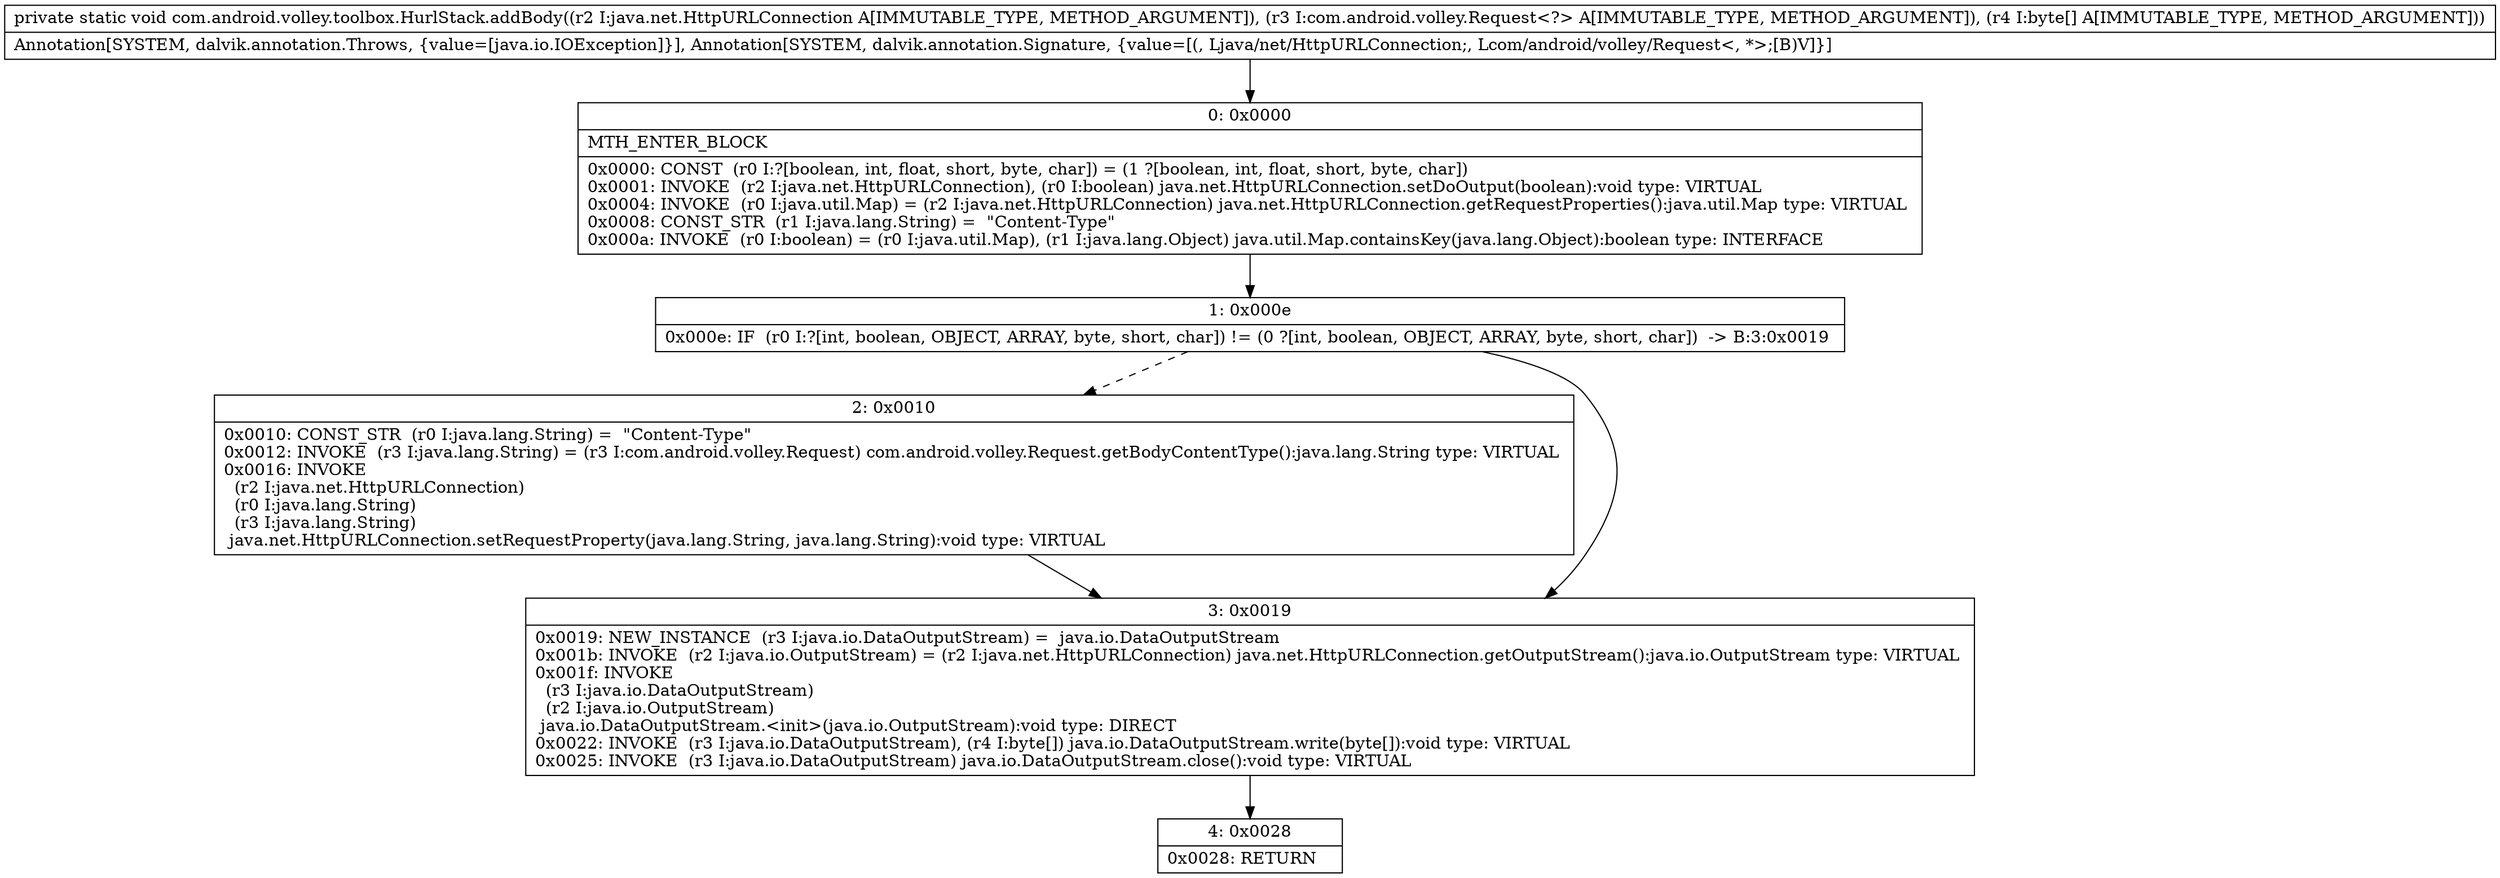 digraph "CFG forcom.android.volley.toolbox.HurlStack.addBody(Ljava\/net\/HttpURLConnection;Lcom\/android\/volley\/Request;[B)V" {
Node_0 [shape=record,label="{0\:\ 0x0000|MTH_ENTER_BLOCK\l|0x0000: CONST  (r0 I:?[boolean, int, float, short, byte, char]) = (1 ?[boolean, int, float, short, byte, char]) \l0x0001: INVOKE  (r2 I:java.net.HttpURLConnection), (r0 I:boolean) java.net.HttpURLConnection.setDoOutput(boolean):void type: VIRTUAL \l0x0004: INVOKE  (r0 I:java.util.Map) = (r2 I:java.net.HttpURLConnection) java.net.HttpURLConnection.getRequestProperties():java.util.Map type: VIRTUAL \l0x0008: CONST_STR  (r1 I:java.lang.String) =  \"Content\-Type\" \l0x000a: INVOKE  (r0 I:boolean) = (r0 I:java.util.Map), (r1 I:java.lang.Object) java.util.Map.containsKey(java.lang.Object):boolean type: INTERFACE \l}"];
Node_1 [shape=record,label="{1\:\ 0x000e|0x000e: IF  (r0 I:?[int, boolean, OBJECT, ARRAY, byte, short, char]) != (0 ?[int, boolean, OBJECT, ARRAY, byte, short, char])  \-\> B:3:0x0019 \l}"];
Node_2 [shape=record,label="{2\:\ 0x0010|0x0010: CONST_STR  (r0 I:java.lang.String) =  \"Content\-Type\" \l0x0012: INVOKE  (r3 I:java.lang.String) = (r3 I:com.android.volley.Request) com.android.volley.Request.getBodyContentType():java.lang.String type: VIRTUAL \l0x0016: INVOKE  \l  (r2 I:java.net.HttpURLConnection)\l  (r0 I:java.lang.String)\l  (r3 I:java.lang.String)\l java.net.HttpURLConnection.setRequestProperty(java.lang.String, java.lang.String):void type: VIRTUAL \l}"];
Node_3 [shape=record,label="{3\:\ 0x0019|0x0019: NEW_INSTANCE  (r3 I:java.io.DataOutputStream) =  java.io.DataOutputStream \l0x001b: INVOKE  (r2 I:java.io.OutputStream) = (r2 I:java.net.HttpURLConnection) java.net.HttpURLConnection.getOutputStream():java.io.OutputStream type: VIRTUAL \l0x001f: INVOKE  \l  (r3 I:java.io.DataOutputStream)\l  (r2 I:java.io.OutputStream)\l java.io.DataOutputStream.\<init\>(java.io.OutputStream):void type: DIRECT \l0x0022: INVOKE  (r3 I:java.io.DataOutputStream), (r4 I:byte[]) java.io.DataOutputStream.write(byte[]):void type: VIRTUAL \l0x0025: INVOKE  (r3 I:java.io.DataOutputStream) java.io.DataOutputStream.close():void type: VIRTUAL \l}"];
Node_4 [shape=record,label="{4\:\ 0x0028|0x0028: RETURN   \l}"];
MethodNode[shape=record,label="{private static void com.android.volley.toolbox.HurlStack.addBody((r2 I:java.net.HttpURLConnection A[IMMUTABLE_TYPE, METHOD_ARGUMENT]), (r3 I:com.android.volley.Request\<?\> A[IMMUTABLE_TYPE, METHOD_ARGUMENT]), (r4 I:byte[] A[IMMUTABLE_TYPE, METHOD_ARGUMENT]))  | Annotation[SYSTEM, dalvik.annotation.Throws, \{value=[java.io.IOException]\}], Annotation[SYSTEM, dalvik.annotation.Signature, \{value=[(, Ljava\/net\/HttpURLConnection;, Lcom\/android\/volley\/Request\<, *\>;[B)V]\}]\l}"];
MethodNode -> Node_0;
Node_0 -> Node_1;
Node_1 -> Node_2[style=dashed];
Node_1 -> Node_3;
Node_2 -> Node_3;
Node_3 -> Node_4;
}

